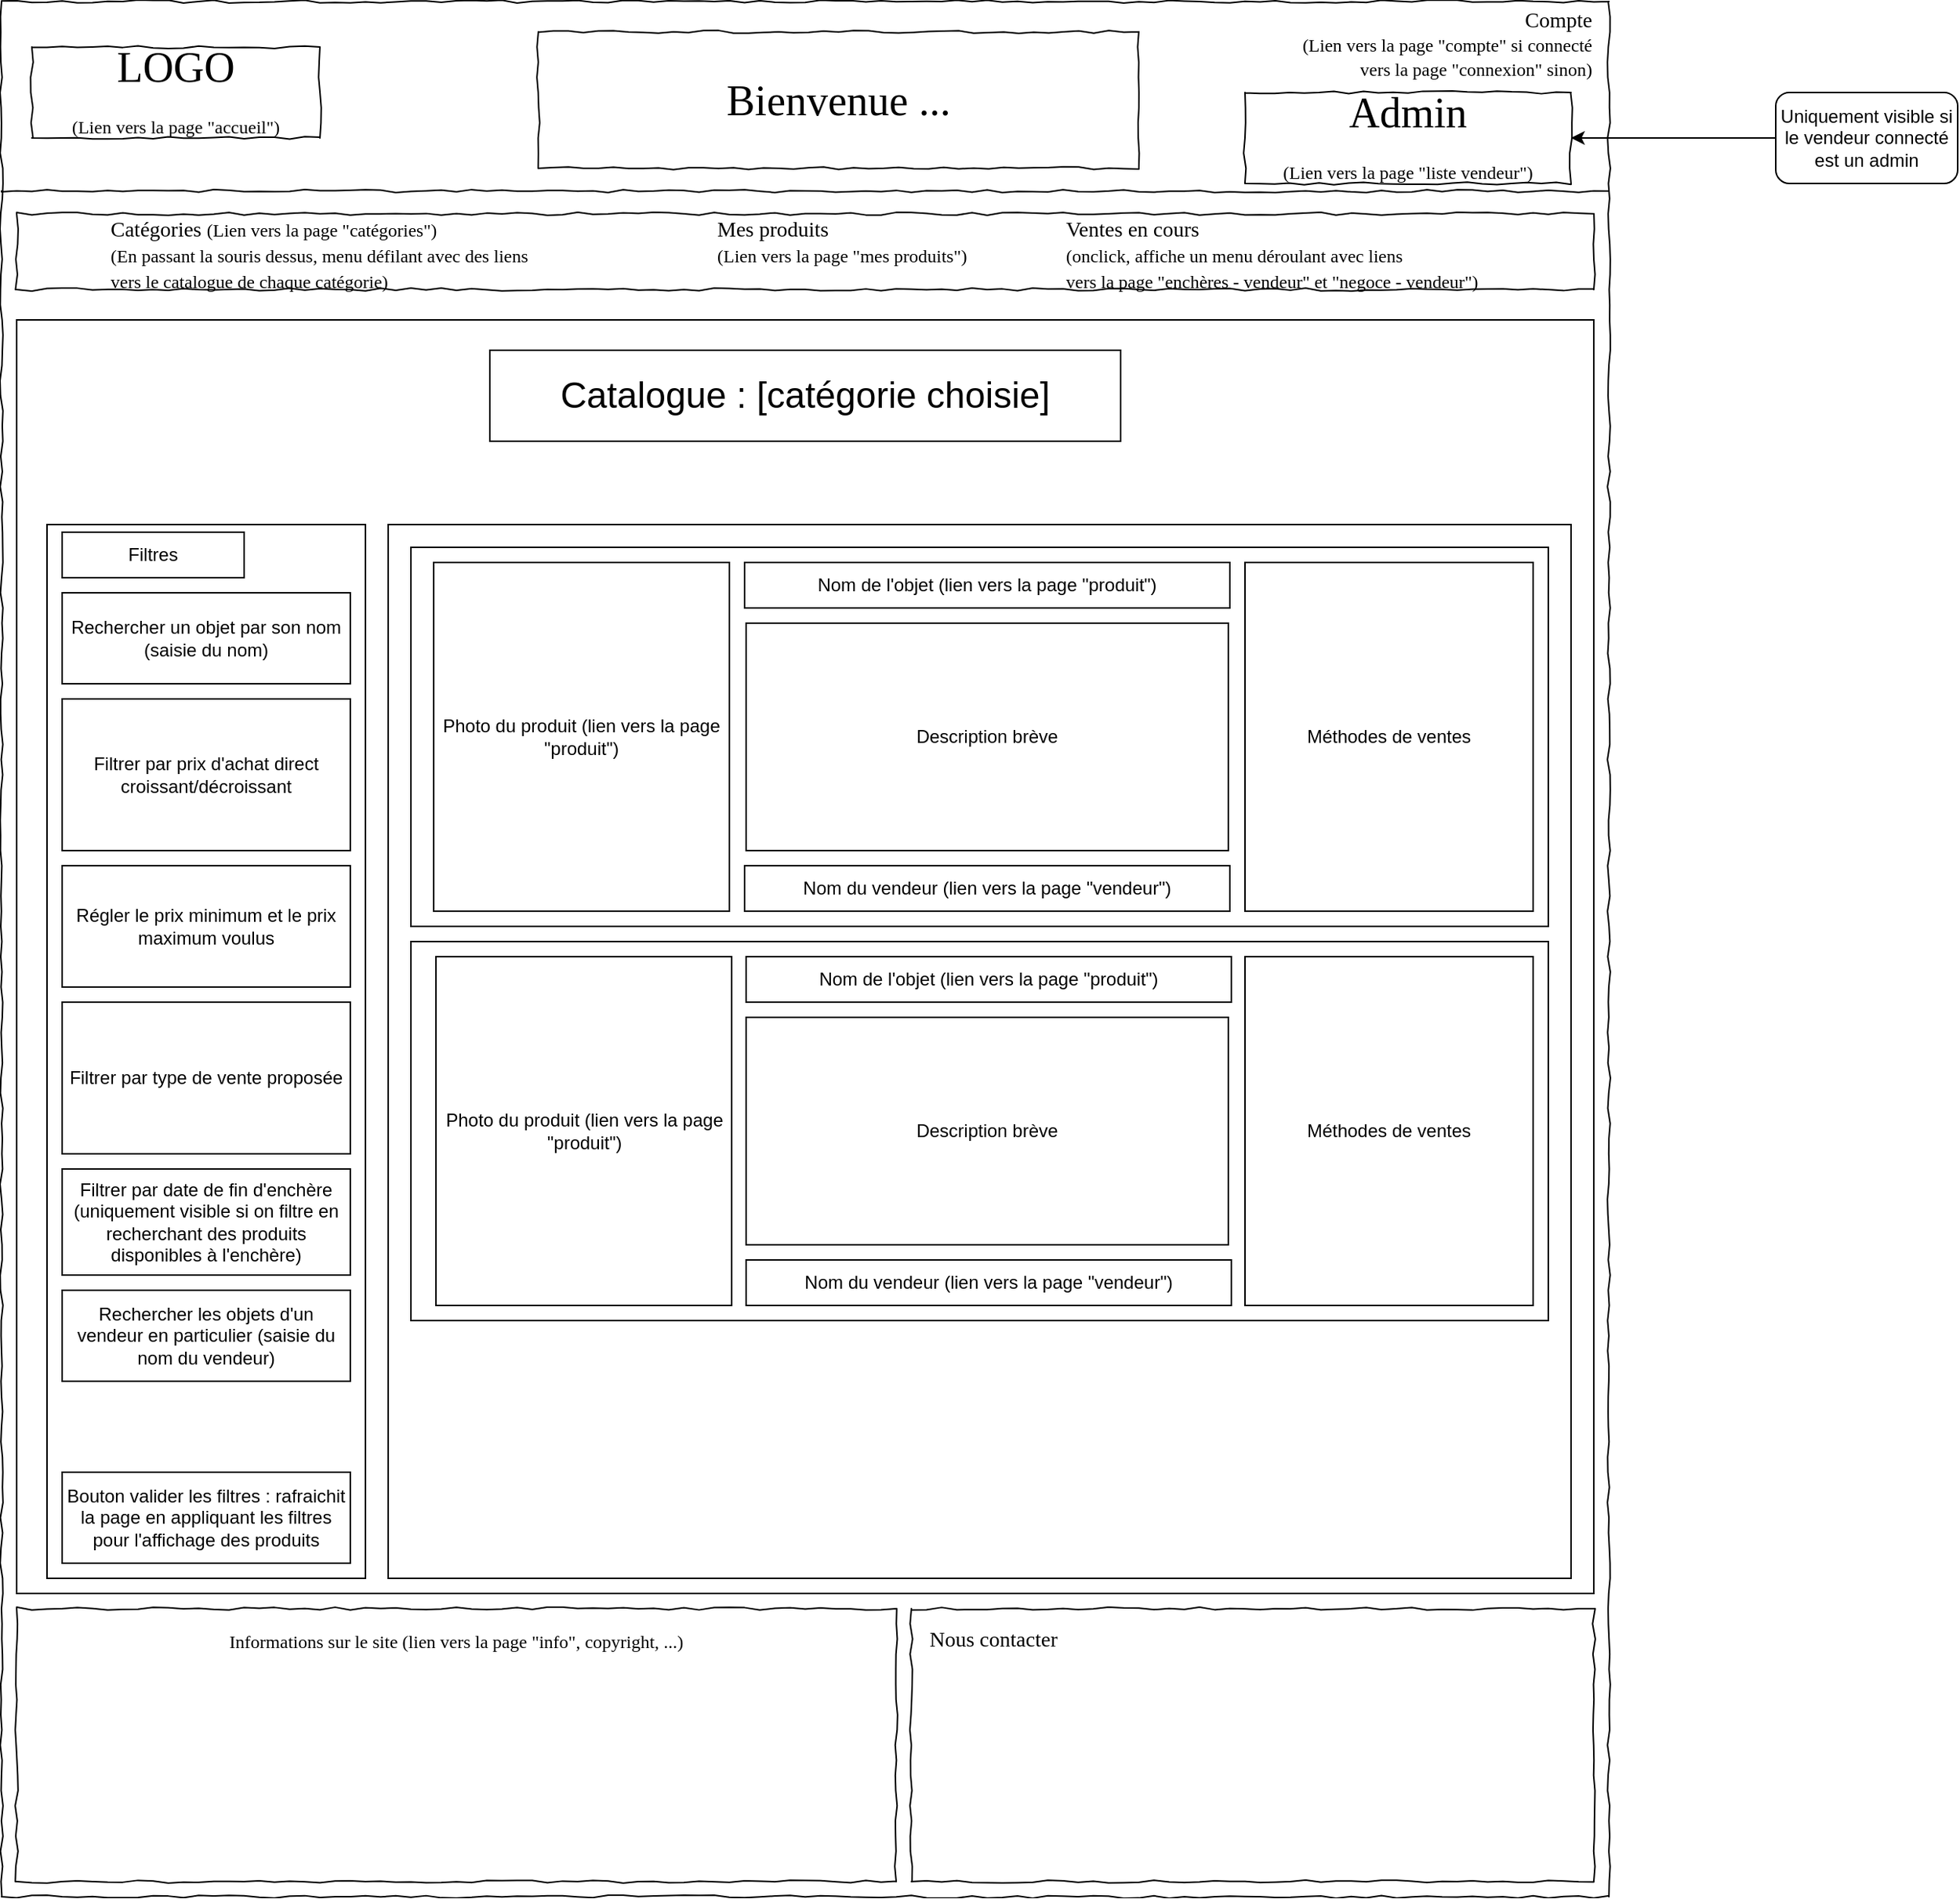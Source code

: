 <mxfile version="12.9.12" type="device"><diagram name="Page-1" id="03018318-947c-dd8e-b7a3-06fadd420f32"><mxGraphModel dx="2370" dy="1277" grid="1" gridSize="10" guides="1" tooltips="1" connect="1" arrows="1" fold="1" page="1" pageScale="1" pageWidth="1350" pageHeight="1300" background="#ffffff" math="0" shadow="0"><root><mxCell id="0"/><mxCell id="1" parent="0"/><mxCell id="677b7b8949515195-1" value="" style="whiteSpace=wrap;html=1;rounded=0;shadow=0;labelBackgroundColor=none;strokeColor=#000000;strokeWidth=1;fillColor=none;fontFamily=Verdana;fontSize=12;fontColor=#000000;align=left;comic=1;labelPosition=right;verticalLabelPosition=middle;verticalAlign=middle;" parent="1" vertex="1"><mxGeometry x="20" y="20" width="1060" height="1250" as="geometry"/></mxCell><mxCell id="677b7b8949515195-2" value="LOGO&lt;br style=&quot;font-size: 12px&quot;&gt;&lt;span style=&quot;font-size: 12px&quot;&gt;(Lien vers la page &quot;accueil&quot;)&lt;/span&gt;" style="whiteSpace=wrap;html=1;rounded=0;shadow=0;labelBackgroundColor=none;strokeWidth=1;fontFamily=Verdana;fontSize=28;align=center;comic=1;" parent="1" vertex="1"><mxGeometry x="40" y="50" width="190" height="60" as="geometry"/></mxCell><mxCell id="677b7b8949515195-7" value="&lt;span style=&quot;text-align: right&quot;&gt;Compte&lt;/span&gt;&lt;br style=&quot;text-align: right ; font-size: 12px&quot;&gt;&lt;span style=&quot;font-size: 12px&quot;&gt;(Lien vers la page &quot;compte&quot; si connecté&lt;br&gt;&lt;div&gt;&lt;span&gt;vers la page &quot;connexion&quot; sinon)&lt;/span&gt;&lt;/div&gt;&lt;/span&gt;" style="text;html=1;points=[];align=right;verticalAlign=middle;spacingTop=-4;fontSize=14;fontFamily=Verdana;labelPosition=left;verticalLabelPosition=middle;" parent="1" vertex="1"><mxGeometry x="1070" y="40" width="60" height="20" as="geometry"/></mxCell><mxCell id="677b7b8949515195-9" value="" style="line;strokeWidth=1;html=1;rounded=0;shadow=0;labelBackgroundColor=none;fillColor=none;fontFamily=Verdana;fontSize=14;fontColor=#000000;align=center;comic=1;" parent="1" vertex="1"><mxGeometry x="20" y="140" width="1060" height="10" as="geometry"/></mxCell><mxCell id="677b7b8949515195-10" value="" style="whiteSpace=wrap;html=1;rounded=0;shadow=0;labelBackgroundColor=none;strokeWidth=1;fillColor=none;fontFamily=Verdana;fontSize=12;align=center;comic=1;" parent="1" vertex="1"><mxGeometry x="30" y="160" width="1040" height="50" as="geometry"/></mxCell><mxCell id="677b7b8949515195-11" value="Catégories&amp;nbsp;&lt;span style=&quot;font-size: 12px&quot;&gt;(Lien vers la page &quot;catégories&quot;)&lt;br&gt;(En passant la souris dessus, menu défilant avec des liens&amp;nbsp;&lt;br&gt;vers le catalogue de chaque catégorie)&lt;/span&gt;" style="text;html=1;points=[];align=left;verticalAlign=top;spacingTop=-4;fontSize=14;fontFamily=Verdana" parent="1" vertex="1"><mxGeometry x="90" y="160" width="60" height="20" as="geometry"/></mxCell><mxCell id="677b7b8949515195-12" value="Ventes en cours&lt;br style=&quot;font-size: 12px&quot;&gt;&lt;span style=&quot;font-size: 12px&quot;&gt;(onclick, affiche un menu déroulant avec liens&lt;br&gt;vers la page &quot;enchères - vendeur&quot; et &quot;negoce - vendeur&quot;)&lt;/span&gt;" style="text;html=1;points=[];align=left;verticalAlign=top;spacingTop=-4;fontSize=14;fontFamily=Verdana" parent="1" vertex="1"><mxGeometry x="720" y="160" width="60" height="20" as="geometry"/></mxCell><mxCell id="677b7b8949515195-15" value="&lt;div style=&quot;text-align: justify&quot;&gt;Informations sur le site (lien vers la page &quot;info&quot;, copyright, ...)&lt;br&gt;&lt;/div&gt;" style="whiteSpace=wrap;html=1;rounded=0;shadow=0;labelBackgroundColor=none;strokeWidth=1;fillColor=none;fontFamily=Verdana;fontSize=12;align=center;verticalAlign=top;spacing=10;comic=1;" parent="1" vertex="1"><mxGeometry x="30" y="1080" width="580" height="180" as="geometry"/></mxCell><mxCell id="677b7b8949515195-16" value="" style="verticalLabelPosition=bottom;shadow=0;dashed=0;align=center;html=1;verticalAlign=top;strokeWidth=1;shape=mxgraph.mockup.graphics.simpleIcon;strokeColor=#999999;rounded=0;labelBackgroundColor=none;fontFamily=Verdana;fontSize=14;fontColor=#000000;comic=1;" parent="1" vertex="1"><mxGeometry x="30" y="230" width="1040" height="660" as="geometry"/></mxCell><mxCell id="677b7b8949515195-26" value="" style="whiteSpace=wrap;html=1;rounded=0;shadow=0;labelBackgroundColor=none;strokeWidth=1;fillColor=none;fontFamily=Verdana;fontSize=12;align=center;comic=1;" parent="1" vertex="1"><mxGeometry x="620" y="1080" width="450" height="180" as="geometry"/></mxCell><mxCell id="677b7b8949515195-42" value="Nous contacter" style="text;html=1;points=[];align=left;verticalAlign=top;spacingTop=-4;fontSize=14;fontFamily=Verdana" parent="1" vertex="1"><mxGeometry x="630" y="1090" width="170" height="20" as="geometry"/></mxCell><mxCell id="Vz2qVGnKAH75r2qcj9Pt-2" value="Admin&lt;br style=&quot;font-size: 12px&quot;&gt;&lt;span style=&quot;font-size: 12px&quot;&gt;(Lien vers la page &quot;liste vendeur&quot;)&lt;/span&gt;" style="whiteSpace=wrap;html=1;rounded=0;shadow=0;labelBackgroundColor=none;strokeWidth=1;fontFamily=Verdana;fontSize=28;align=center;comic=1;" parent="1" vertex="1"><mxGeometry x="840" y="80" width="215" height="60" as="geometry"/></mxCell><mxCell id="Vz2qVGnKAH75r2qcj9Pt-3" value="Bienvenue ..." style="whiteSpace=wrap;html=1;rounded=0;shadow=0;labelBackgroundColor=none;strokeWidth=1;fontFamily=Verdana;fontSize=28;align=center;comic=1;" parent="1" vertex="1"><mxGeometry x="374" y="40" width="396" height="90" as="geometry"/></mxCell><mxCell id="mZkzlMM12Zf5xD6gkZOy-1" value="" style="rounded=0;whiteSpace=wrap;html=1;" parent="1" vertex="1"><mxGeometry x="30" y="230" width="1040" height="840" as="geometry"/></mxCell><mxCell id="mZkzlMM12Zf5xD6gkZOy-11" value="&lt;font style=&quot;font-size: 24px&quot;&gt;Catalogue : [catégorie choisie]&lt;/font&gt;" style="rounded=0;whiteSpace=wrap;html=1;" parent="1" vertex="1"><mxGeometry x="342" y="250" width="416" height="60" as="geometry"/></mxCell><mxCell id="mZkzlMM12Zf5xD6gkZOy-12" value="" style="rounded=0;whiteSpace=wrap;html=1;" parent="1" vertex="1"><mxGeometry x="50" y="365" width="210" height="695" as="geometry"/></mxCell><mxCell id="mZkzlMM12Zf5xD6gkZOy-13" value="" style="rounded=0;whiteSpace=wrap;html=1;" parent="1" vertex="1"><mxGeometry x="275" y="365" width="780" height="695" as="geometry"/></mxCell><mxCell id="mZkzlMM12Zf5xD6gkZOy-14" value="Filtrer par prix d'achat direct croissant/décroissant" style="rounded=0;whiteSpace=wrap;html=1;" parent="1" vertex="1"><mxGeometry x="60" y="480" width="190" height="100" as="geometry"/></mxCell><mxCell id="mZkzlMM12Zf5xD6gkZOy-15" value="Filtres" style="rounded=0;whiteSpace=wrap;html=1;" parent="1" vertex="1"><mxGeometry x="60" y="370" width="120" height="30" as="geometry"/></mxCell><mxCell id="mZkzlMM12Zf5xD6gkZOy-16" value="Rechercher un objet par son nom (saisie du nom)" style="rounded=0;whiteSpace=wrap;html=1;" parent="1" vertex="1"><mxGeometry x="60" y="410" width="190" height="60" as="geometry"/></mxCell><mxCell id="mZkzlMM12Zf5xD6gkZOy-18" value="Bouton valider les filtres : rafraichit la page en appliquant les filtres pour l'affichage des produits" style="rounded=0;whiteSpace=wrap;html=1;" parent="1" vertex="1"><mxGeometry x="60" y="990" width="190" height="60" as="geometry"/></mxCell><mxCell id="mZkzlMM12Zf5xD6gkZOy-19" value="Filtrer par type de vente proposée" style="rounded=0;whiteSpace=wrap;html=1;" parent="1" vertex="1"><mxGeometry x="60" y="680" width="190" height="100" as="geometry"/></mxCell><mxCell id="mZkzlMM12Zf5xD6gkZOy-20" value="Filtrer par date de fin d'enchère (uniquement visible si on filtre en recherchant des produits disponibles à l'enchère)" style="rounded=0;whiteSpace=wrap;html=1;" parent="1" vertex="1"><mxGeometry x="60" y="790" width="190" height="70" as="geometry"/></mxCell><mxCell id="mZkzlMM12Zf5xD6gkZOy-21" value="Rechercher les objets d'un vendeur en particulier (saisie du nom du vendeur)" style="rounded=0;whiteSpace=wrap;html=1;" parent="1" vertex="1"><mxGeometry x="60" y="870" width="190" height="60" as="geometry"/></mxCell><mxCell id="mZkzlMM12Zf5xD6gkZOy-22" value="Régler le prix minimum et le prix maximum voulus" style="rounded=0;whiteSpace=wrap;html=1;" parent="1" vertex="1"><mxGeometry x="60" y="590" width="190" height="80" as="geometry"/></mxCell><mxCell id="mZkzlMM12Zf5xD6gkZOy-23" value="" style="rounded=0;whiteSpace=wrap;html=1;" parent="1" vertex="1"><mxGeometry x="290" y="380" width="750" height="250" as="geometry"/></mxCell><mxCell id="mZkzlMM12Zf5xD6gkZOy-24" value="Photo du produit (lien vers la page &quot;produit&quot;)" style="rounded=0;whiteSpace=wrap;html=1;" parent="1" vertex="1"><mxGeometry x="305" y="390" width="195" height="230" as="geometry"/></mxCell><mxCell id="mZkzlMM12Zf5xD6gkZOy-25" value="Nom de l'objet (lien vers la page &quot;produit&quot;)" style="rounded=0;whiteSpace=wrap;html=1;" parent="1" vertex="1"><mxGeometry x="510" y="390" width="320" height="30" as="geometry"/></mxCell><mxCell id="mZkzlMM12Zf5xD6gkZOy-26" value="Description brève" style="rounded=0;whiteSpace=wrap;html=1;" parent="1" vertex="1"><mxGeometry x="511" y="430" width="318" height="150" as="geometry"/></mxCell><mxCell id="mZkzlMM12Zf5xD6gkZOy-27" value="Méthodes de ventes" style="rounded=0;whiteSpace=wrap;html=1;" parent="1" vertex="1"><mxGeometry x="840" y="390" width="190" height="230" as="geometry"/></mxCell><mxCell id="mZkzlMM12Zf5xD6gkZOy-28" value="Nom du vendeur (lien vers la page &quot;vendeur&quot;)" style="rounded=0;whiteSpace=wrap;html=1;" parent="1" vertex="1"><mxGeometry x="510" y="590" width="320" height="30" as="geometry"/></mxCell><mxCell id="mZkzlMM12Zf5xD6gkZOy-29" value="" style="rounded=0;whiteSpace=wrap;html=1;" parent="1" vertex="1"><mxGeometry x="290" y="640" width="750" height="250" as="geometry"/></mxCell><mxCell id="mZkzlMM12Zf5xD6gkZOy-30" value="Photo du produit (lien vers la page &quot;produit&quot;)" style="rounded=0;whiteSpace=wrap;html=1;" parent="1" vertex="1"><mxGeometry x="306.5" y="650" width="195" height="230" as="geometry"/></mxCell><mxCell id="mZkzlMM12Zf5xD6gkZOy-31" value="Nom de l'objet (lien vers la page &quot;produit&quot;)" style="rounded=0;whiteSpace=wrap;html=1;" parent="1" vertex="1"><mxGeometry x="511" y="650" width="320" height="30" as="geometry"/></mxCell><mxCell id="mZkzlMM12Zf5xD6gkZOy-32" value="Description brève" style="rounded=0;whiteSpace=wrap;html=1;" parent="1" vertex="1"><mxGeometry x="511" y="690" width="318" height="150" as="geometry"/></mxCell><mxCell id="mZkzlMM12Zf5xD6gkZOy-33" value="Nom du vendeur (lien vers la page &quot;vendeur&quot;)" style="rounded=0;whiteSpace=wrap;html=1;" parent="1" vertex="1"><mxGeometry x="511" y="850" width="320" height="30" as="geometry"/></mxCell><mxCell id="mZkzlMM12Zf5xD6gkZOy-34" value="Méthodes de ventes" style="rounded=0;whiteSpace=wrap;html=1;" parent="1" vertex="1"><mxGeometry x="840" y="650" width="190" height="230" as="geometry"/></mxCell><mxCell id="FIY2G_cDh7WvYRTp5p93-1" value="&lt;span&gt;Uniquement visible si le vendeur connecté est un admin&lt;/span&gt;" style="rounded=1;whiteSpace=wrap;html=1;" parent="1" vertex="1"><mxGeometry x="1190" y="80" width="120" height="60" as="geometry"/></mxCell><mxCell id="FIY2G_cDh7WvYRTp5p93-2" value="" style="endArrow=classic;html=1;entryX=1;entryY=0.5;entryDx=0;entryDy=0;exitX=0;exitY=0.5;exitDx=0;exitDy=0;" parent="1" source="FIY2G_cDh7WvYRTp5p93-1" target="Vz2qVGnKAH75r2qcj9Pt-2" edge="1"><mxGeometry width="50" height="50" relative="1" as="geometry"><mxPoint x="1170" y="240" as="sourcePoint"/><mxPoint x="1220" y="190" as="targetPoint"/></mxGeometry></mxCell><mxCell id="8jlRz-AV5mmb0TxGyqni-1" value="Mes produits&lt;br style=&quot;font-size: 12px&quot;&gt;&lt;span style=&quot;font-size: 12px&quot;&gt;(Lien vers la page &quot;mes produits&quot;)&lt;/span&gt;" style="text;html=1;points=[];align=left;verticalAlign=top;spacingTop=-4;fontSize=14;fontFamily=Verdana" parent="1" vertex="1"><mxGeometry x="490" y="160" width="60" height="20" as="geometry"/></mxCell></root></mxGraphModel></diagram></mxfile>